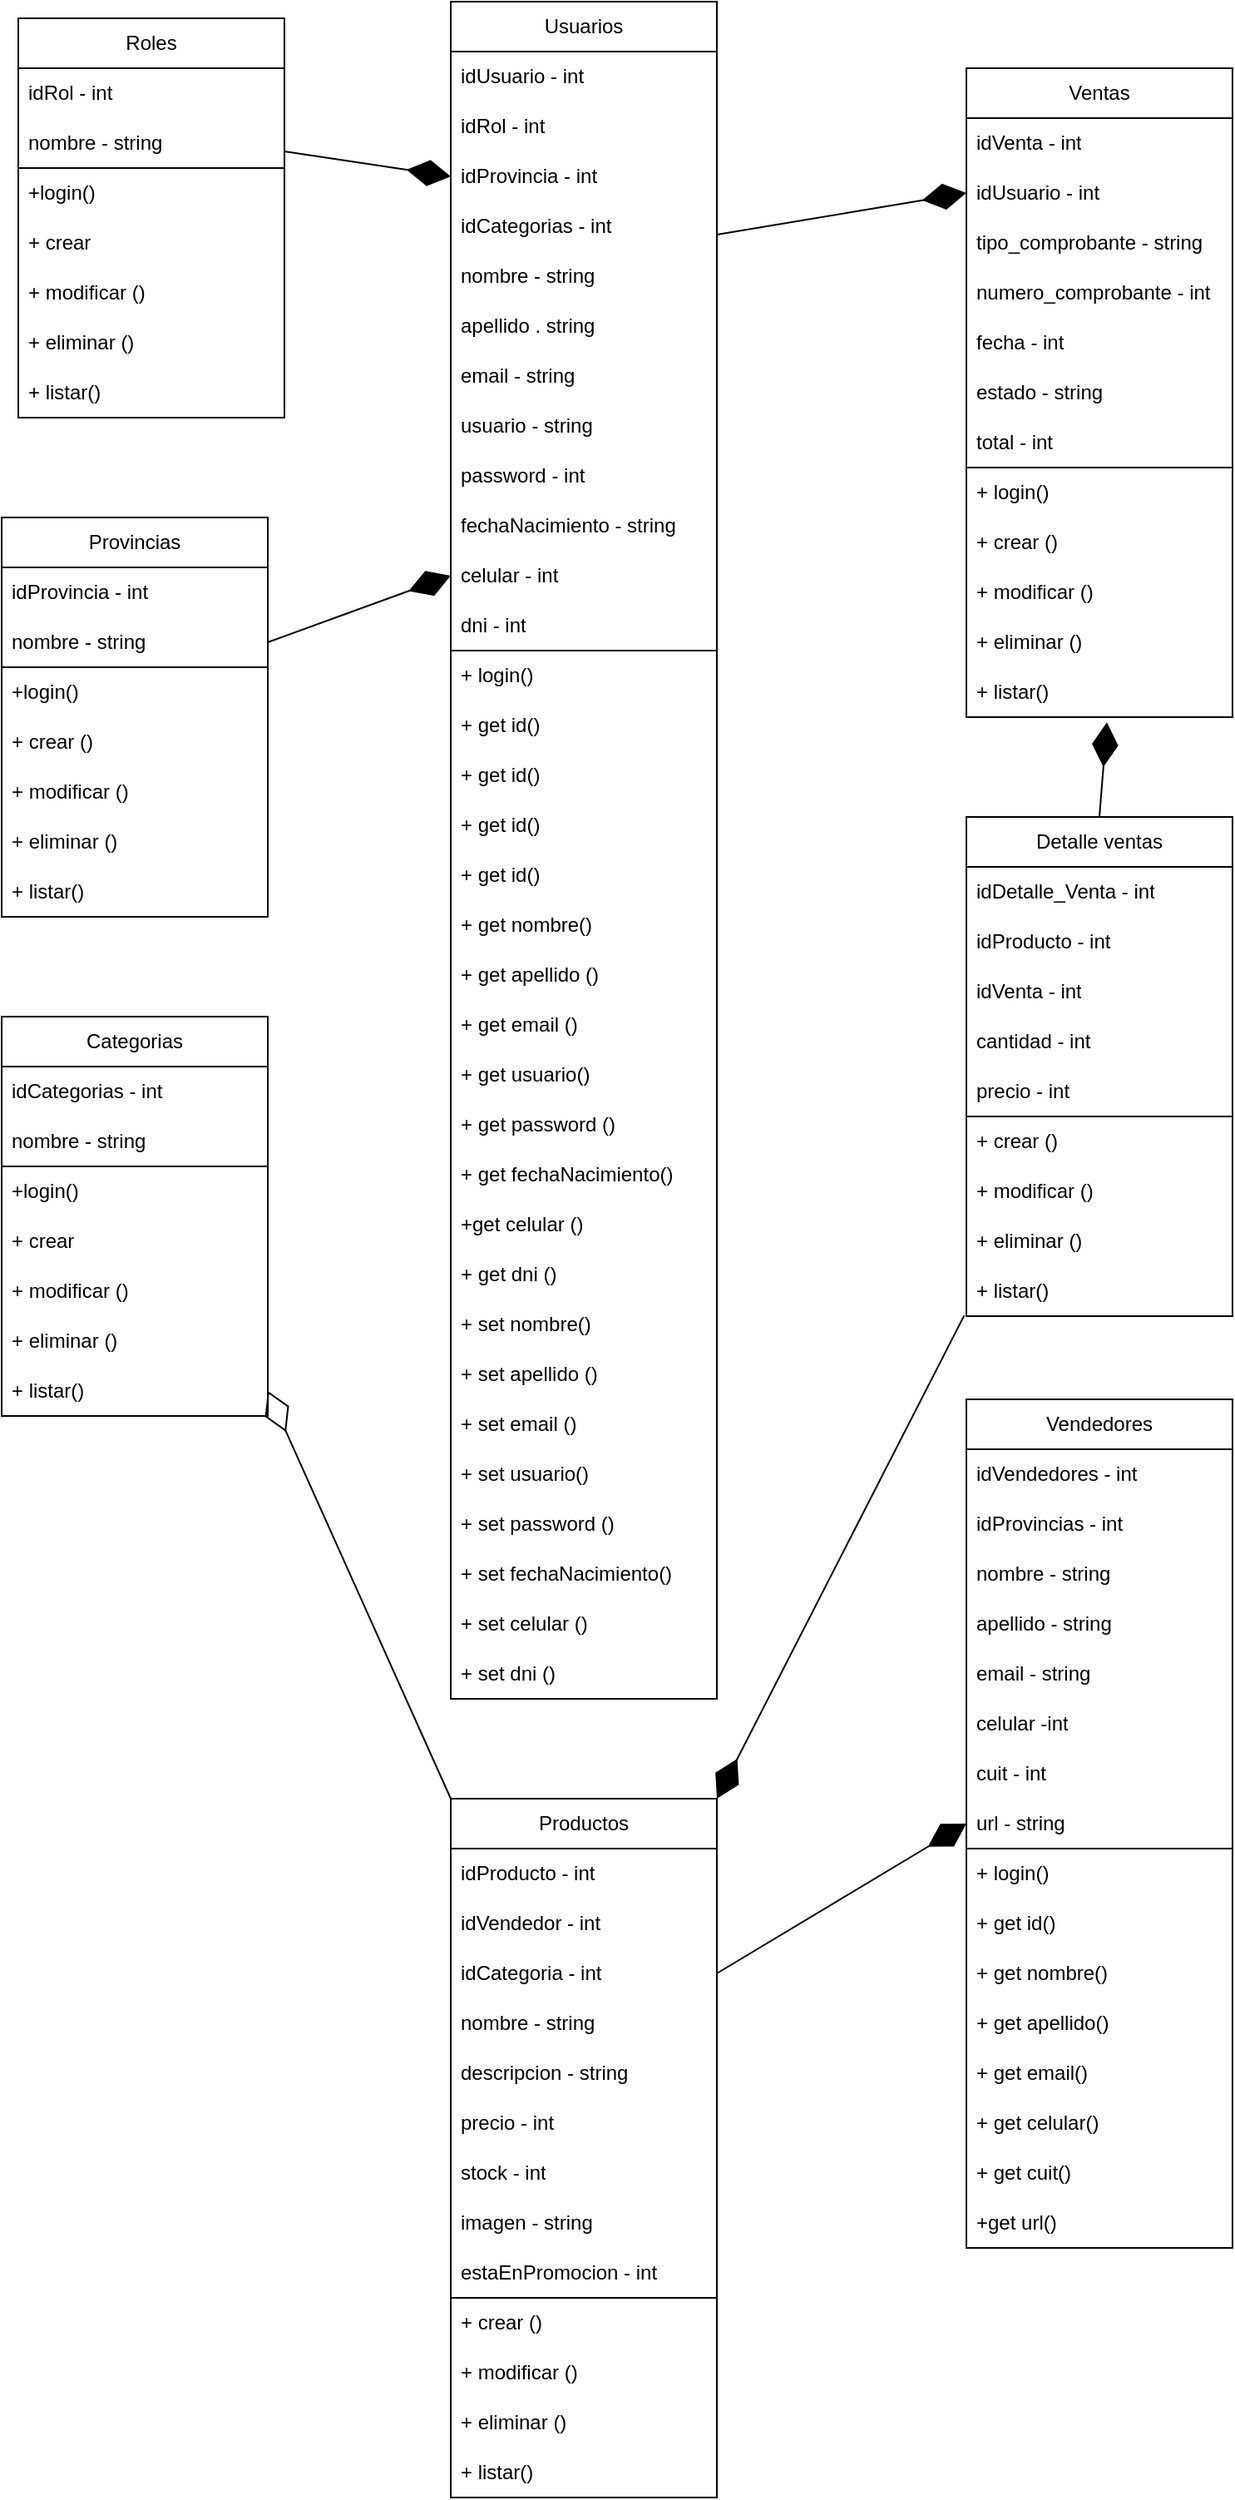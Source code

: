 <mxfile version="21.2.9" type="device">
  <diagram id="R2lEEEUBdFMjLlhIrx00" name="Page-1">
    <mxGraphModel dx="859" dy="601" grid="1" gridSize="10" guides="1" tooltips="1" connect="1" arrows="1" fold="1" page="1" pageScale="1" pageWidth="413" pageHeight="583" math="0" shadow="0" extFonts="Permanent Marker^https://fonts.googleapis.com/css?family=Permanent+Marker">
      <root>
        <mxCell id="0" />
        <mxCell id="1" parent="0" />
        <mxCell id="gEvbTqI156WB-qfYB5hG-42" value="Roles" style="swimlane;fontStyle=0;childLayout=stackLayout;horizontal=1;startSize=30;horizontalStack=0;resizeParent=1;resizeParentMax=0;resizeLast=0;collapsible=1;marginBottom=0;whiteSpace=wrap;html=1;" vertex="1" parent="1">
          <mxGeometry x="30" y="10" width="160" height="90" as="geometry" />
        </mxCell>
        <mxCell id="gEvbTqI156WB-qfYB5hG-43" value="idRol - int" style="text;strokeColor=none;fillColor=none;align=left;verticalAlign=middle;spacingLeft=4;spacingRight=4;overflow=hidden;points=[[0,0.5],[1,0.5]];portConstraint=eastwest;rotatable=0;whiteSpace=wrap;html=1;" vertex="1" parent="gEvbTqI156WB-qfYB5hG-42">
          <mxGeometry y="30" width="160" height="30" as="geometry" />
        </mxCell>
        <mxCell id="gEvbTqI156WB-qfYB5hG-144" value="nombre - string" style="text;strokeColor=none;fillColor=none;align=left;verticalAlign=middle;spacingLeft=4;spacingRight=4;overflow=hidden;points=[[0,0.5],[1,0.5]];portConstraint=eastwest;rotatable=0;whiteSpace=wrap;html=1;" vertex="1" parent="gEvbTqI156WB-qfYB5hG-42">
          <mxGeometry y="60" width="160" height="30" as="geometry" />
        </mxCell>
        <mxCell id="gEvbTqI156WB-qfYB5hG-61" value="" style="swimlane;fontStyle=0;childLayout=stackLayout;horizontal=1;startSize=0;horizontalStack=0;resizeParent=1;resizeParentMax=0;resizeLast=0;collapsible=1;marginBottom=0;whiteSpace=wrap;html=1;" vertex="1" parent="1">
          <mxGeometry x="30" y="100" width="160" height="150" as="geometry">
            <mxRectangle x="350" y="290" width="60" height="30" as="alternateBounds" />
          </mxGeometry>
        </mxCell>
        <mxCell id="gEvbTqI156WB-qfYB5hG-62" value="+login()" style="text;strokeColor=none;fillColor=none;align=left;verticalAlign=middle;spacingLeft=4;spacingRight=4;overflow=hidden;points=[[0,0.5],[1,0.5]];portConstraint=eastwest;rotatable=0;whiteSpace=wrap;html=1;" vertex="1" parent="gEvbTqI156WB-qfYB5hG-61">
          <mxGeometry width="160" height="30" as="geometry" />
        </mxCell>
        <mxCell id="gEvbTqI156WB-qfYB5hG-63" value="&lt;div&gt;+ crear&lt;br&gt;&lt;/div&gt;" style="text;strokeColor=none;fillColor=none;align=left;verticalAlign=middle;spacingLeft=4;spacingRight=4;overflow=hidden;points=[[0,0.5],[1,0.5]];portConstraint=eastwest;rotatable=0;whiteSpace=wrap;html=1;" vertex="1" parent="gEvbTqI156WB-qfYB5hG-61">
          <mxGeometry y="30" width="160" height="30" as="geometry" />
        </mxCell>
        <mxCell id="gEvbTqI156WB-qfYB5hG-145" value="+ modificar ()" style="text;strokeColor=none;fillColor=none;align=left;verticalAlign=middle;spacingLeft=4;spacingRight=4;overflow=hidden;points=[[0,0.5],[1,0.5]];portConstraint=eastwest;rotatable=0;whiteSpace=wrap;html=1;" vertex="1" parent="gEvbTqI156WB-qfYB5hG-61">
          <mxGeometry y="60" width="160" height="30" as="geometry" />
        </mxCell>
        <mxCell id="gEvbTqI156WB-qfYB5hG-146" value="&lt;div&gt;+ eliminar ()&lt;br&gt;&lt;/div&gt;" style="text;strokeColor=none;fillColor=none;align=left;verticalAlign=middle;spacingLeft=4;spacingRight=4;overflow=hidden;points=[[0,0.5],[1,0.5]];portConstraint=eastwest;rotatable=0;whiteSpace=wrap;html=1;" vertex="1" parent="gEvbTqI156WB-qfYB5hG-61">
          <mxGeometry y="90" width="160" height="30" as="geometry" />
        </mxCell>
        <mxCell id="gEvbTqI156WB-qfYB5hG-147" value="+ listar()" style="text;strokeColor=none;fillColor=none;align=left;verticalAlign=middle;spacingLeft=4;spacingRight=4;overflow=hidden;points=[[0,0.5],[1,0.5]];portConstraint=eastwest;rotatable=0;whiteSpace=wrap;html=1;" vertex="1" parent="gEvbTqI156WB-qfYB5hG-61">
          <mxGeometry y="120" width="160" height="30" as="geometry" />
        </mxCell>
        <mxCell id="gEvbTqI156WB-qfYB5hG-108" value="Usuarios" style="swimlane;fontStyle=0;childLayout=stackLayout;horizontal=1;startSize=30;horizontalStack=0;resizeParent=1;resizeParentMax=0;resizeLast=0;collapsible=1;marginBottom=0;whiteSpace=wrap;html=1;" vertex="1" parent="1">
          <mxGeometry x="290" width="160" height="390" as="geometry" />
        </mxCell>
        <mxCell id="gEvbTqI156WB-qfYB5hG-109" value="idUsuario - int" style="text;strokeColor=none;fillColor=none;align=left;verticalAlign=middle;spacingLeft=4;spacingRight=4;overflow=hidden;points=[[0,0.5],[1,0.5]];portConstraint=eastwest;rotatable=0;whiteSpace=wrap;html=1;" vertex="1" parent="gEvbTqI156WB-qfYB5hG-108">
          <mxGeometry y="30" width="160" height="30" as="geometry" />
        </mxCell>
        <mxCell id="gEvbTqI156WB-qfYB5hG-110" value="idRol - int" style="text;strokeColor=none;fillColor=none;align=left;verticalAlign=middle;spacingLeft=4;spacingRight=4;overflow=hidden;points=[[0,0.5],[1,0.5]];portConstraint=eastwest;rotatable=0;whiteSpace=wrap;html=1;" vertex="1" parent="gEvbTqI156WB-qfYB5hG-108">
          <mxGeometry y="60" width="160" height="30" as="geometry" />
        </mxCell>
        <mxCell id="gEvbTqI156WB-qfYB5hG-111" value="idProvincia - int&lt;span style=&quot;white-space: pre;&quot;&gt;	&lt;/span&gt;" style="text;strokeColor=none;fillColor=none;align=left;verticalAlign=middle;spacingLeft=4;spacingRight=4;overflow=hidden;points=[[0,0.5],[1,0.5]];portConstraint=eastwest;rotatable=0;whiteSpace=wrap;html=1;" vertex="1" parent="gEvbTqI156WB-qfYB5hG-108">
          <mxGeometry y="90" width="160" height="30" as="geometry" />
        </mxCell>
        <mxCell id="gEvbTqI156WB-qfYB5hG-112" value="idCategorias - int" style="text;strokeColor=none;fillColor=none;align=left;verticalAlign=middle;spacingLeft=4;spacingRight=4;overflow=hidden;points=[[0,0.5],[1,0.5]];portConstraint=eastwest;rotatable=0;whiteSpace=wrap;html=1;" vertex="1" parent="gEvbTqI156WB-qfYB5hG-108">
          <mxGeometry y="120" width="160" height="30" as="geometry" />
        </mxCell>
        <mxCell id="gEvbTqI156WB-qfYB5hG-113" value="nombre - string" style="text;strokeColor=none;fillColor=none;align=left;verticalAlign=middle;spacingLeft=4;spacingRight=4;overflow=hidden;points=[[0,0.5],[1,0.5]];portConstraint=eastwest;rotatable=0;whiteSpace=wrap;html=1;" vertex="1" parent="gEvbTqI156WB-qfYB5hG-108">
          <mxGeometry y="150" width="160" height="30" as="geometry" />
        </mxCell>
        <mxCell id="gEvbTqI156WB-qfYB5hG-114" value="apellido . string" style="text;strokeColor=none;fillColor=none;align=left;verticalAlign=middle;spacingLeft=4;spacingRight=4;overflow=hidden;points=[[0,0.5],[1,0.5]];portConstraint=eastwest;rotatable=0;whiteSpace=wrap;html=1;" vertex="1" parent="gEvbTqI156WB-qfYB5hG-108">
          <mxGeometry y="180" width="160" height="30" as="geometry" />
        </mxCell>
        <mxCell id="gEvbTqI156WB-qfYB5hG-115" value="email - string" style="text;strokeColor=none;fillColor=none;align=left;verticalAlign=middle;spacingLeft=4;spacingRight=4;overflow=hidden;points=[[0,0.5],[1,0.5]];portConstraint=eastwest;rotatable=0;whiteSpace=wrap;html=1;" vertex="1" parent="gEvbTqI156WB-qfYB5hG-108">
          <mxGeometry y="210" width="160" height="30" as="geometry" />
        </mxCell>
        <mxCell id="gEvbTqI156WB-qfYB5hG-116" value="usuario - string" style="text;strokeColor=none;fillColor=none;align=left;verticalAlign=middle;spacingLeft=4;spacingRight=4;overflow=hidden;points=[[0,0.5],[1,0.5]];portConstraint=eastwest;rotatable=0;whiteSpace=wrap;html=1;" vertex="1" parent="gEvbTqI156WB-qfYB5hG-108">
          <mxGeometry y="240" width="160" height="30" as="geometry" />
        </mxCell>
        <mxCell id="gEvbTqI156WB-qfYB5hG-117" value="password - int" style="text;strokeColor=none;fillColor=none;align=left;verticalAlign=middle;spacingLeft=4;spacingRight=4;overflow=hidden;points=[[0,0.5],[1,0.5]];portConstraint=eastwest;rotatable=0;whiteSpace=wrap;html=1;" vertex="1" parent="gEvbTqI156WB-qfYB5hG-108">
          <mxGeometry y="270" width="160" height="30" as="geometry" />
        </mxCell>
        <mxCell id="gEvbTqI156WB-qfYB5hG-118" value="fechaNacimiento - string" style="text;strokeColor=none;fillColor=none;align=left;verticalAlign=middle;spacingLeft=4;spacingRight=4;overflow=hidden;points=[[0,0.5],[1,0.5]];portConstraint=eastwest;rotatable=0;whiteSpace=wrap;html=1;" vertex="1" parent="gEvbTqI156WB-qfYB5hG-108">
          <mxGeometry y="300" width="160" height="30" as="geometry" />
        </mxCell>
        <mxCell id="gEvbTqI156WB-qfYB5hG-119" value="celular - int" style="text;strokeColor=none;fillColor=none;align=left;verticalAlign=middle;spacingLeft=4;spacingRight=4;overflow=hidden;points=[[0,0.5],[1,0.5]];portConstraint=eastwest;rotatable=0;whiteSpace=wrap;html=1;" vertex="1" parent="gEvbTqI156WB-qfYB5hG-108">
          <mxGeometry y="330" width="160" height="30" as="geometry" />
        </mxCell>
        <mxCell id="gEvbTqI156WB-qfYB5hG-120" value="dni - int" style="text;strokeColor=none;fillColor=none;align=left;verticalAlign=middle;spacingLeft=4;spacingRight=4;overflow=hidden;points=[[0,0.5],[1,0.5]];portConstraint=eastwest;rotatable=0;whiteSpace=wrap;html=1;" vertex="1" parent="gEvbTqI156WB-qfYB5hG-108">
          <mxGeometry y="360" width="160" height="30" as="geometry" />
        </mxCell>
        <mxCell id="gEvbTqI156WB-qfYB5hG-121" value="" style="swimlane;fontStyle=0;childLayout=stackLayout;horizontal=1;startSize=0;horizontalStack=0;resizeParent=1;resizeParentMax=0;resizeLast=0;collapsible=1;marginBottom=0;whiteSpace=wrap;html=1;" vertex="1" parent="1">
          <mxGeometry x="290" y="390" width="160" height="630" as="geometry">
            <mxRectangle x="350" y="290" width="60" height="30" as="alternateBounds" />
          </mxGeometry>
        </mxCell>
        <mxCell id="gEvbTqI156WB-qfYB5hG-122" value="+ login()" style="text;strokeColor=none;fillColor=none;align=left;verticalAlign=middle;spacingLeft=4;spacingRight=4;overflow=hidden;points=[[0,0.5],[1,0.5]];portConstraint=eastwest;rotatable=0;whiteSpace=wrap;html=1;" vertex="1" parent="gEvbTqI156WB-qfYB5hG-121">
          <mxGeometry width="160" height="30" as="geometry" />
        </mxCell>
        <mxCell id="gEvbTqI156WB-qfYB5hG-123" value="+ get id()" style="text;strokeColor=none;fillColor=none;align=left;verticalAlign=middle;spacingLeft=4;spacingRight=4;overflow=hidden;points=[[0,0.5],[1,0.5]];portConstraint=eastwest;rotatable=0;whiteSpace=wrap;html=1;" vertex="1" parent="gEvbTqI156WB-qfYB5hG-121">
          <mxGeometry y="30" width="160" height="30" as="geometry" />
        </mxCell>
        <mxCell id="gEvbTqI156WB-qfYB5hG-124" value="+ get id()" style="text;strokeColor=none;fillColor=none;align=left;verticalAlign=middle;spacingLeft=4;spacingRight=4;overflow=hidden;points=[[0,0.5],[1,0.5]];portConstraint=eastwest;rotatable=0;whiteSpace=wrap;html=1;" vertex="1" parent="gEvbTqI156WB-qfYB5hG-121">
          <mxGeometry y="60" width="160" height="30" as="geometry" />
        </mxCell>
        <mxCell id="gEvbTqI156WB-qfYB5hG-125" value="+ get id()" style="text;strokeColor=none;fillColor=none;align=left;verticalAlign=middle;spacingLeft=4;spacingRight=4;overflow=hidden;points=[[0,0.5],[1,0.5]];portConstraint=eastwest;rotatable=0;whiteSpace=wrap;html=1;" vertex="1" parent="gEvbTqI156WB-qfYB5hG-121">
          <mxGeometry y="90" width="160" height="30" as="geometry" />
        </mxCell>
        <mxCell id="gEvbTqI156WB-qfYB5hG-126" value="+ get id()" style="text;strokeColor=none;fillColor=none;align=left;verticalAlign=middle;spacingLeft=4;spacingRight=4;overflow=hidden;points=[[0,0.5],[1,0.5]];portConstraint=eastwest;rotatable=0;whiteSpace=wrap;html=1;" vertex="1" parent="gEvbTqI156WB-qfYB5hG-121">
          <mxGeometry y="120" width="160" height="30" as="geometry" />
        </mxCell>
        <mxCell id="gEvbTqI156WB-qfYB5hG-127" value="+ get nombre()" style="text;strokeColor=none;fillColor=none;align=left;verticalAlign=middle;spacingLeft=4;spacingRight=4;overflow=hidden;points=[[0,0.5],[1,0.5]];portConstraint=eastwest;rotatable=0;whiteSpace=wrap;html=1;" vertex="1" parent="gEvbTqI156WB-qfYB5hG-121">
          <mxGeometry y="150" width="160" height="30" as="geometry" />
        </mxCell>
        <mxCell id="gEvbTqI156WB-qfYB5hG-128" value="+ get apellido ()" style="text;strokeColor=none;fillColor=none;align=left;verticalAlign=middle;spacingLeft=4;spacingRight=4;overflow=hidden;points=[[0,0.5],[1,0.5]];portConstraint=eastwest;rotatable=0;whiteSpace=wrap;html=1;" vertex="1" parent="gEvbTqI156WB-qfYB5hG-121">
          <mxGeometry y="180" width="160" height="30" as="geometry" />
        </mxCell>
        <mxCell id="gEvbTqI156WB-qfYB5hG-129" value="+ get email ()" style="text;strokeColor=none;fillColor=none;align=left;verticalAlign=middle;spacingLeft=4;spacingRight=4;overflow=hidden;points=[[0,0.5],[1,0.5]];portConstraint=eastwest;rotatable=0;whiteSpace=wrap;html=1;" vertex="1" parent="gEvbTqI156WB-qfYB5hG-121">
          <mxGeometry y="210" width="160" height="30" as="geometry" />
        </mxCell>
        <mxCell id="gEvbTqI156WB-qfYB5hG-130" value="+ get usuario()" style="text;strokeColor=none;fillColor=none;align=left;verticalAlign=middle;spacingLeft=4;spacingRight=4;overflow=hidden;points=[[0,0.5],[1,0.5]];portConstraint=eastwest;rotatable=0;whiteSpace=wrap;html=1;" vertex="1" parent="gEvbTqI156WB-qfYB5hG-121">
          <mxGeometry y="240" width="160" height="30" as="geometry" />
        </mxCell>
        <mxCell id="gEvbTqI156WB-qfYB5hG-131" value="+ get password ()" style="text;strokeColor=none;fillColor=none;align=left;verticalAlign=middle;spacingLeft=4;spacingRight=4;overflow=hidden;points=[[0,0.5],[1,0.5]];portConstraint=eastwest;rotatable=0;whiteSpace=wrap;html=1;" vertex="1" parent="gEvbTqI156WB-qfYB5hG-121">
          <mxGeometry y="270" width="160" height="30" as="geometry" />
        </mxCell>
        <mxCell id="gEvbTqI156WB-qfYB5hG-132" value="+ get fechaNacimiento()" style="text;strokeColor=none;fillColor=none;align=left;verticalAlign=middle;spacingLeft=4;spacingRight=4;overflow=hidden;points=[[0,0.5],[1,0.5]];portConstraint=eastwest;rotatable=0;whiteSpace=wrap;html=1;" vertex="1" parent="gEvbTqI156WB-qfYB5hG-121">
          <mxGeometry y="300" width="160" height="30" as="geometry" />
        </mxCell>
        <mxCell id="gEvbTqI156WB-qfYB5hG-133" value="+get celular ()" style="text;strokeColor=none;fillColor=none;align=left;verticalAlign=middle;spacingLeft=4;spacingRight=4;overflow=hidden;points=[[0,0.5],[1,0.5]];portConstraint=eastwest;rotatable=0;whiteSpace=wrap;html=1;" vertex="1" parent="gEvbTqI156WB-qfYB5hG-121">
          <mxGeometry y="330" width="160" height="30" as="geometry" />
        </mxCell>
        <mxCell id="gEvbTqI156WB-qfYB5hG-134" value="+ get dni ()" style="text;strokeColor=none;fillColor=none;align=left;verticalAlign=middle;spacingLeft=4;spacingRight=4;overflow=hidden;points=[[0,0.5],[1,0.5]];portConstraint=eastwest;rotatable=0;whiteSpace=wrap;html=1;" vertex="1" parent="gEvbTqI156WB-qfYB5hG-121">
          <mxGeometry y="360" width="160" height="30" as="geometry" />
        </mxCell>
        <mxCell id="gEvbTqI156WB-qfYB5hG-135" value="+ set nombre()" style="text;strokeColor=none;fillColor=none;align=left;verticalAlign=middle;spacingLeft=4;spacingRight=4;overflow=hidden;points=[[0,0.5],[1,0.5]];portConstraint=eastwest;rotatable=0;whiteSpace=wrap;html=1;" vertex="1" parent="gEvbTqI156WB-qfYB5hG-121">
          <mxGeometry y="390" width="160" height="30" as="geometry" />
        </mxCell>
        <mxCell id="gEvbTqI156WB-qfYB5hG-136" value="+ set apellido ()" style="text;strokeColor=none;fillColor=none;align=left;verticalAlign=middle;spacingLeft=4;spacingRight=4;overflow=hidden;points=[[0,0.5],[1,0.5]];portConstraint=eastwest;rotatable=0;whiteSpace=wrap;html=1;" vertex="1" parent="gEvbTqI156WB-qfYB5hG-121">
          <mxGeometry y="420" width="160" height="30" as="geometry" />
        </mxCell>
        <mxCell id="gEvbTqI156WB-qfYB5hG-137" value="+ set email ()" style="text;strokeColor=none;fillColor=none;align=left;verticalAlign=middle;spacingLeft=4;spacingRight=4;overflow=hidden;points=[[0,0.5],[1,0.5]];portConstraint=eastwest;rotatable=0;whiteSpace=wrap;html=1;" vertex="1" parent="gEvbTqI156WB-qfYB5hG-121">
          <mxGeometry y="450" width="160" height="30" as="geometry" />
        </mxCell>
        <mxCell id="gEvbTqI156WB-qfYB5hG-138" value="+ set usuario()" style="text;strokeColor=none;fillColor=none;align=left;verticalAlign=middle;spacingLeft=4;spacingRight=4;overflow=hidden;points=[[0,0.5],[1,0.5]];portConstraint=eastwest;rotatable=0;whiteSpace=wrap;html=1;" vertex="1" parent="gEvbTqI156WB-qfYB5hG-121">
          <mxGeometry y="480" width="160" height="30" as="geometry" />
        </mxCell>
        <mxCell id="gEvbTqI156WB-qfYB5hG-139" value="+ set password ()" style="text;strokeColor=none;fillColor=none;align=left;verticalAlign=middle;spacingLeft=4;spacingRight=4;overflow=hidden;points=[[0,0.5],[1,0.5]];portConstraint=eastwest;rotatable=0;whiteSpace=wrap;html=1;" vertex="1" parent="gEvbTqI156WB-qfYB5hG-121">
          <mxGeometry y="510" width="160" height="30" as="geometry" />
        </mxCell>
        <mxCell id="gEvbTqI156WB-qfYB5hG-140" value="+ set fechaNacimiento()" style="text;strokeColor=none;fillColor=none;align=left;verticalAlign=middle;spacingLeft=4;spacingRight=4;overflow=hidden;points=[[0,0.5],[1,0.5]];portConstraint=eastwest;rotatable=0;whiteSpace=wrap;html=1;" vertex="1" parent="gEvbTqI156WB-qfYB5hG-121">
          <mxGeometry y="540" width="160" height="30" as="geometry" />
        </mxCell>
        <mxCell id="gEvbTqI156WB-qfYB5hG-141" value="+ set celular ()" style="text;strokeColor=none;fillColor=none;align=left;verticalAlign=middle;spacingLeft=4;spacingRight=4;overflow=hidden;points=[[0,0.5],[1,0.5]];portConstraint=eastwest;rotatable=0;whiteSpace=wrap;html=1;" vertex="1" parent="gEvbTqI156WB-qfYB5hG-121">
          <mxGeometry y="570" width="160" height="30" as="geometry" />
        </mxCell>
        <mxCell id="gEvbTqI156WB-qfYB5hG-142" value="+ set dni ()" style="text;strokeColor=none;fillColor=none;align=left;verticalAlign=middle;spacingLeft=4;spacingRight=4;overflow=hidden;points=[[0,0.5],[1,0.5]];portConstraint=eastwest;rotatable=0;whiteSpace=wrap;html=1;" vertex="1" parent="gEvbTqI156WB-qfYB5hG-121">
          <mxGeometry y="600" width="160" height="30" as="geometry" />
        </mxCell>
        <mxCell id="gEvbTqI156WB-qfYB5hG-148" value="Provincias" style="swimlane;fontStyle=0;childLayout=stackLayout;horizontal=1;startSize=30;horizontalStack=0;resizeParent=1;resizeParentMax=0;resizeLast=0;collapsible=1;marginBottom=0;whiteSpace=wrap;html=1;" vertex="1" parent="1">
          <mxGeometry x="20" y="310" width="160" height="90" as="geometry" />
        </mxCell>
        <mxCell id="gEvbTqI156WB-qfYB5hG-149" value="idProvincia - int" style="text;strokeColor=none;fillColor=none;align=left;verticalAlign=middle;spacingLeft=4;spacingRight=4;overflow=hidden;points=[[0,0.5],[1,0.5]];portConstraint=eastwest;rotatable=0;whiteSpace=wrap;html=1;" vertex="1" parent="gEvbTqI156WB-qfYB5hG-148">
          <mxGeometry y="30" width="160" height="30" as="geometry" />
        </mxCell>
        <mxCell id="gEvbTqI156WB-qfYB5hG-150" value="nombre - string" style="text;strokeColor=none;fillColor=none;align=left;verticalAlign=middle;spacingLeft=4;spacingRight=4;overflow=hidden;points=[[0,0.5],[1,0.5]];portConstraint=eastwest;rotatable=0;whiteSpace=wrap;html=1;" vertex="1" parent="gEvbTqI156WB-qfYB5hG-148">
          <mxGeometry y="60" width="160" height="30" as="geometry" />
        </mxCell>
        <mxCell id="gEvbTqI156WB-qfYB5hG-151" value="" style="swimlane;fontStyle=0;childLayout=stackLayout;horizontal=1;startSize=0;horizontalStack=0;resizeParent=1;resizeParentMax=0;resizeLast=0;collapsible=1;marginBottom=0;whiteSpace=wrap;html=1;" vertex="1" parent="1">
          <mxGeometry x="20" y="400" width="160" height="150" as="geometry">
            <mxRectangle x="350" y="290" width="60" height="30" as="alternateBounds" />
          </mxGeometry>
        </mxCell>
        <mxCell id="gEvbTqI156WB-qfYB5hG-152" value="+login()" style="text;strokeColor=none;fillColor=none;align=left;verticalAlign=middle;spacingLeft=4;spacingRight=4;overflow=hidden;points=[[0,0.5],[1,0.5]];portConstraint=eastwest;rotatable=0;whiteSpace=wrap;html=1;" vertex="1" parent="gEvbTqI156WB-qfYB5hG-151">
          <mxGeometry width="160" height="30" as="geometry" />
        </mxCell>
        <mxCell id="gEvbTqI156WB-qfYB5hG-153" value="&lt;div&gt;+ crear ()&lt;br&gt;&lt;/div&gt;" style="text;strokeColor=none;fillColor=none;align=left;verticalAlign=middle;spacingLeft=4;spacingRight=4;overflow=hidden;points=[[0,0.5],[1,0.5]];portConstraint=eastwest;rotatable=0;whiteSpace=wrap;html=1;" vertex="1" parent="gEvbTqI156WB-qfYB5hG-151">
          <mxGeometry y="30" width="160" height="30" as="geometry" />
        </mxCell>
        <mxCell id="gEvbTqI156WB-qfYB5hG-154" value="+ modificar ()" style="text;strokeColor=none;fillColor=none;align=left;verticalAlign=middle;spacingLeft=4;spacingRight=4;overflow=hidden;points=[[0,0.5],[1,0.5]];portConstraint=eastwest;rotatable=0;whiteSpace=wrap;html=1;" vertex="1" parent="gEvbTqI156WB-qfYB5hG-151">
          <mxGeometry y="60" width="160" height="30" as="geometry" />
        </mxCell>
        <mxCell id="gEvbTqI156WB-qfYB5hG-155" value="&lt;div&gt;+ eliminar ()&lt;br&gt;&lt;/div&gt;" style="text;strokeColor=none;fillColor=none;align=left;verticalAlign=middle;spacingLeft=4;spacingRight=4;overflow=hidden;points=[[0,0.5],[1,0.5]];portConstraint=eastwest;rotatable=0;whiteSpace=wrap;html=1;" vertex="1" parent="gEvbTqI156WB-qfYB5hG-151">
          <mxGeometry y="90" width="160" height="30" as="geometry" />
        </mxCell>
        <mxCell id="gEvbTqI156WB-qfYB5hG-156" value="+ listar()" style="text;strokeColor=none;fillColor=none;align=left;verticalAlign=middle;spacingLeft=4;spacingRight=4;overflow=hidden;points=[[0,0.5],[1,0.5]];portConstraint=eastwest;rotatable=0;whiteSpace=wrap;html=1;" vertex="1" parent="gEvbTqI156WB-qfYB5hG-151">
          <mxGeometry y="120" width="160" height="30" as="geometry" />
        </mxCell>
        <mxCell id="gEvbTqI156WB-qfYB5hG-157" value="Categorias" style="swimlane;fontStyle=0;childLayout=stackLayout;horizontal=1;startSize=30;horizontalStack=0;resizeParent=1;resizeParentMax=0;resizeLast=0;collapsible=1;marginBottom=0;whiteSpace=wrap;html=1;" vertex="1" parent="1">
          <mxGeometry x="20" y="610" width="160" height="90" as="geometry" />
        </mxCell>
        <mxCell id="gEvbTqI156WB-qfYB5hG-158" value="idCategorias - int" style="text;strokeColor=none;fillColor=none;align=left;verticalAlign=middle;spacingLeft=4;spacingRight=4;overflow=hidden;points=[[0,0.5],[1,0.5]];portConstraint=eastwest;rotatable=0;whiteSpace=wrap;html=1;" vertex="1" parent="gEvbTqI156WB-qfYB5hG-157">
          <mxGeometry y="30" width="160" height="30" as="geometry" />
        </mxCell>
        <mxCell id="gEvbTqI156WB-qfYB5hG-159" value="nombre - string" style="text;strokeColor=none;fillColor=none;align=left;verticalAlign=middle;spacingLeft=4;spacingRight=4;overflow=hidden;points=[[0,0.5],[1,0.5]];portConstraint=eastwest;rotatable=0;whiteSpace=wrap;html=1;" vertex="1" parent="gEvbTqI156WB-qfYB5hG-157">
          <mxGeometry y="60" width="160" height="30" as="geometry" />
        </mxCell>
        <mxCell id="gEvbTqI156WB-qfYB5hG-160" value="" style="swimlane;fontStyle=0;childLayout=stackLayout;horizontal=1;startSize=0;horizontalStack=0;resizeParent=1;resizeParentMax=0;resizeLast=0;collapsible=1;marginBottom=0;whiteSpace=wrap;html=1;" vertex="1" parent="1">
          <mxGeometry x="20" y="700" width="160" height="150" as="geometry">
            <mxRectangle x="350" y="290" width="60" height="30" as="alternateBounds" />
          </mxGeometry>
        </mxCell>
        <mxCell id="gEvbTqI156WB-qfYB5hG-161" value="+login()" style="text;strokeColor=none;fillColor=none;align=left;verticalAlign=middle;spacingLeft=4;spacingRight=4;overflow=hidden;points=[[0,0.5],[1,0.5]];portConstraint=eastwest;rotatable=0;whiteSpace=wrap;html=1;" vertex="1" parent="gEvbTqI156WB-qfYB5hG-160">
          <mxGeometry width="160" height="30" as="geometry" />
        </mxCell>
        <mxCell id="gEvbTqI156WB-qfYB5hG-162" value="&lt;div&gt;+ crear&lt;br&gt;&lt;/div&gt;" style="text;strokeColor=none;fillColor=none;align=left;verticalAlign=middle;spacingLeft=4;spacingRight=4;overflow=hidden;points=[[0,0.5],[1,0.5]];portConstraint=eastwest;rotatable=0;whiteSpace=wrap;html=1;" vertex="1" parent="gEvbTqI156WB-qfYB5hG-160">
          <mxGeometry y="30" width="160" height="30" as="geometry" />
        </mxCell>
        <mxCell id="gEvbTqI156WB-qfYB5hG-163" value="+ modificar ()" style="text;strokeColor=none;fillColor=none;align=left;verticalAlign=middle;spacingLeft=4;spacingRight=4;overflow=hidden;points=[[0,0.5],[1,0.5]];portConstraint=eastwest;rotatable=0;whiteSpace=wrap;html=1;" vertex="1" parent="gEvbTqI156WB-qfYB5hG-160">
          <mxGeometry y="60" width="160" height="30" as="geometry" />
        </mxCell>
        <mxCell id="gEvbTqI156WB-qfYB5hG-164" value="&lt;div&gt;+ eliminar ()&lt;br&gt;&lt;/div&gt;" style="text;strokeColor=none;fillColor=none;align=left;verticalAlign=middle;spacingLeft=4;spacingRight=4;overflow=hidden;points=[[0,0.5],[1,0.5]];portConstraint=eastwest;rotatable=0;whiteSpace=wrap;html=1;" vertex="1" parent="gEvbTqI156WB-qfYB5hG-160">
          <mxGeometry y="90" width="160" height="30" as="geometry" />
        </mxCell>
        <mxCell id="gEvbTqI156WB-qfYB5hG-165" value="+ listar()" style="text;strokeColor=none;fillColor=none;align=left;verticalAlign=middle;spacingLeft=4;spacingRight=4;overflow=hidden;points=[[0,0.5],[1,0.5]];portConstraint=eastwest;rotatable=0;whiteSpace=wrap;html=1;" vertex="1" parent="gEvbTqI156WB-qfYB5hG-160">
          <mxGeometry y="120" width="160" height="30" as="geometry" />
        </mxCell>
        <mxCell id="gEvbTqI156WB-qfYB5hG-188" value="Productos" style="swimlane;fontStyle=0;childLayout=stackLayout;horizontal=1;startSize=30;horizontalStack=0;resizeParent=1;resizeParentMax=0;resizeLast=0;collapsible=1;marginBottom=0;whiteSpace=wrap;html=1;" vertex="1" parent="1">
          <mxGeometry x="290" y="1080" width="160" height="300" as="geometry" />
        </mxCell>
        <mxCell id="gEvbTqI156WB-qfYB5hG-189" value="idProducto - int" style="text;strokeColor=none;fillColor=none;align=left;verticalAlign=middle;spacingLeft=4;spacingRight=4;overflow=hidden;points=[[0,0.5],[1,0.5]];portConstraint=eastwest;rotatable=0;whiteSpace=wrap;html=1;" vertex="1" parent="gEvbTqI156WB-qfYB5hG-188">
          <mxGeometry y="30" width="160" height="30" as="geometry" />
        </mxCell>
        <mxCell id="gEvbTqI156WB-qfYB5hG-199" value="idVendedor - int" style="text;strokeColor=none;fillColor=none;align=left;verticalAlign=middle;spacingLeft=4;spacingRight=4;overflow=hidden;points=[[0,0.5],[1,0.5]];portConstraint=eastwest;rotatable=0;whiteSpace=wrap;html=1;" vertex="1" parent="gEvbTqI156WB-qfYB5hG-188">
          <mxGeometry y="60" width="160" height="30" as="geometry" />
        </mxCell>
        <mxCell id="gEvbTqI156WB-qfYB5hG-200" value="idCategoria - int" style="text;strokeColor=none;fillColor=none;align=left;verticalAlign=middle;spacingLeft=4;spacingRight=4;overflow=hidden;points=[[0,0.5],[1,0.5]];portConstraint=eastwest;rotatable=0;whiteSpace=wrap;html=1;" vertex="1" parent="gEvbTqI156WB-qfYB5hG-188">
          <mxGeometry y="90" width="160" height="30" as="geometry" />
        </mxCell>
        <mxCell id="gEvbTqI156WB-qfYB5hG-193" value="nombre - string" style="text;strokeColor=none;fillColor=none;align=left;verticalAlign=middle;spacingLeft=4;spacingRight=4;overflow=hidden;points=[[0,0.5],[1,0.5]];portConstraint=eastwest;rotatable=0;whiteSpace=wrap;html=1;" vertex="1" parent="gEvbTqI156WB-qfYB5hG-188">
          <mxGeometry y="120" width="160" height="30" as="geometry" />
        </mxCell>
        <mxCell id="gEvbTqI156WB-qfYB5hG-194" value="descripcion - string" style="text;strokeColor=none;fillColor=none;align=left;verticalAlign=middle;spacingLeft=4;spacingRight=4;overflow=hidden;points=[[0,0.5],[1,0.5]];portConstraint=eastwest;rotatable=0;whiteSpace=wrap;html=1;" vertex="1" parent="gEvbTqI156WB-qfYB5hG-188">
          <mxGeometry y="150" width="160" height="30" as="geometry" />
        </mxCell>
        <mxCell id="gEvbTqI156WB-qfYB5hG-195" value="precio - int" style="text;strokeColor=none;fillColor=none;align=left;verticalAlign=middle;spacingLeft=4;spacingRight=4;overflow=hidden;points=[[0,0.5],[1,0.5]];portConstraint=eastwest;rotatable=0;whiteSpace=wrap;html=1;" vertex="1" parent="gEvbTqI156WB-qfYB5hG-188">
          <mxGeometry y="180" width="160" height="30" as="geometry" />
        </mxCell>
        <mxCell id="gEvbTqI156WB-qfYB5hG-196" value="stock - int" style="text;strokeColor=none;fillColor=none;align=left;verticalAlign=middle;spacingLeft=4;spacingRight=4;overflow=hidden;points=[[0,0.5],[1,0.5]];portConstraint=eastwest;rotatable=0;whiteSpace=wrap;html=1;" vertex="1" parent="gEvbTqI156WB-qfYB5hG-188">
          <mxGeometry y="210" width="160" height="30" as="geometry" />
        </mxCell>
        <mxCell id="gEvbTqI156WB-qfYB5hG-197" value="imagen - string" style="text;strokeColor=none;fillColor=none;align=left;verticalAlign=middle;spacingLeft=4;spacingRight=4;overflow=hidden;points=[[0,0.5],[1,0.5]];portConstraint=eastwest;rotatable=0;whiteSpace=wrap;html=1;" vertex="1" parent="gEvbTqI156WB-qfYB5hG-188">
          <mxGeometry y="240" width="160" height="30" as="geometry" />
        </mxCell>
        <mxCell id="gEvbTqI156WB-qfYB5hG-198" value="estaEnPromocion - int" style="text;strokeColor=none;fillColor=none;align=left;verticalAlign=middle;spacingLeft=4;spacingRight=4;overflow=hidden;points=[[0,0.5],[1,0.5]];portConstraint=eastwest;rotatable=0;whiteSpace=wrap;html=1;" vertex="1" parent="gEvbTqI156WB-qfYB5hG-188">
          <mxGeometry y="270" width="160" height="30" as="geometry" />
        </mxCell>
        <mxCell id="gEvbTqI156WB-qfYB5hG-224" value="" style="swimlane;fontStyle=0;childLayout=stackLayout;horizontal=1;startSize=0;horizontalStack=0;resizeParent=1;resizeParentMax=0;resizeLast=0;collapsible=1;marginBottom=0;whiteSpace=wrap;html=1;" vertex="1" parent="1">
          <mxGeometry x="290" y="1380" width="160" height="120" as="geometry">
            <mxRectangle x="350" y="290" width="60" height="30" as="alternateBounds" />
          </mxGeometry>
        </mxCell>
        <mxCell id="gEvbTqI156WB-qfYB5hG-226" value="&lt;div&gt;+ crear ()&lt;br&gt;&lt;/div&gt;" style="text;strokeColor=none;fillColor=none;align=left;verticalAlign=middle;spacingLeft=4;spacingRight=4;overflow=hidden;points=[[0,0.5],[1,0.5]];portConstraint=eastwest;rotatable=0;whiteSpace=wrap;html=1;" vertex="1" parent="gEvbTqI156WB-qfYB5hG-224">
          <mxGeometry width="160" height="30" as="geometry" />
        </mxCell>
        <mxCell id="gEvbTqI156WB-qfYB5hG-227" value="+ modificar ()" style="text;strokeColor=none;fillColor=none;align=left;verticalAlign=middle;spacingLeft=4;spacingRight=4;overflow=hidden;points=[[0,0.5],[1,0.5]];portConstraint=eastwest;rotatable=0;whiteSpace=wrap;html=1;" vertex="1" parent="gEvbTqI156WB-qfYB5hG-224">
          <mxGeometry y="30" width="160" height="30" as="geometry" />
        </mxCell>
        <mxCell id="gEvbTqI156WB-qfYB5hG-228" value="&lt;div&gt;+ eliminar ()&lt;br&gt;&lt;/div&gt;" style="text;strokeColor=none;fillColor=none;align=left;verticalAlign=middle;spacingLeft=4;spacingRight=4;overflow=hidden;points=[[0,0.5],[1,0.5]];portConstraint=eastwest;rotatable=0;whiteSpace=wrap;html=1;" vertex="1" parent="gEvbTqI156WB-qfYB5hG-224">
          <mxGeometry y="60" width="160" height="30" as="geometry" />
        </mxCell>
        <mxCell id="gEvbTqI156WB-qfYB5hG-229" value="+ listar()" style="text;strokeColor=none;fillColor=none;align=left;verticalAlign=middle;spacingLeft=4;spacingRight=4;overflow=hidden;points=[[0,0.5],[1,0.5]];portConstraint=eastwest;rotatable=0;whiteSpace=wrap;html=1;" vertex="1" parent="gEvbTqI156WB-qfYB5hG-224">
          <mxGeometry y="90" width="160" height="30" as="geometry" />
        </mxCell>
        <mxCell id="gEvbTqI156WB-qfYB5hG-230" value="Vendedores" style="swimlane;fontStyle=0;childLayout=stackLayout;horizontal=1;startSize=30;horizontalStack=0;resizeParent=1;resizeParentMax=0;resizeLast=0;collapsible=1;marginBottom=0;whiteSpace=wrap;html=1;" vertex="1" parent="1">
          <mxGeometry x="600" y="840" width="160" height="270" as="geometry" />
        </mxCell>
        <mxCell id="gEvbTqI156WB-qfYB5hG-231" value="idVendedores - int" style="text;strokeColor=none;fillColor=none;align=left;verticalAlign=middle;spacingLeft=4;spacingRight=4;overflow=hidden;points=[[0,0.5],[1,0.5]];portConstraint=eastwest;rotatable=0;whiteSpace=wrap;html=1;" vertex="1" parent="gEvbTqI156WB-qfYB5hG-230">
          <mxGeometry y="30" width="160" height="30" as="geometry" />
        </mxCell>
        <mxCell id="gEvbTqI156WB-qfYB5hG-232" value="idProvincias - int" style="text;strokeColor=none;fillColor=none;align=left;verticalAlign=middle;spacingLeft=4;spacingRight=4;overflow=hidden;points=[[0,0.5],[1,0.5]];portConstraint=eastwest;rotatable=0;whiteSpace=wrap;html=1;" vertex="1" parent="gEvbTqI156WB-qfYB5hG-230">
          <mxGeometry y="60" width="160" height="30" as="geometry" />
        </mxCell>
        <mxCell id="gEvbTqI156WB-qfYB5hG-233" value="nombre - string" style="text;strokeColor=none;fillColor=none;align=left;verticalAlign=middle;spacingLeft=4;spacingRight=4;overflow=hidden;points=[[0,0.5],[1,0.5]];portConstraint=eastwest;rotatable=0;whiteSpace=wrap;html=1;" vertex="1" parent="gEvbTqI156WB-qfYB5hG-230">
          <mxGeometry y="90" width="160" height="30" as="geometry" />
        </mxCell>
        <mxCell id="gEvbTqI156WB-qfYB5hG-234" value="apellido - string" style="text;strokeColor=none;fillColor=none;align=left;verticalAlign=middle;spacingLeft=4;spacingRight=4;overflow=hidden;points=[[0,0.5],[1,0.5]];portConstraint=eastwest;rotatable=0;whiteSpace=wrap;html=1;" vertex="1" parent="gEvbTqI156WB-qfYB5hG-230">
          <mxGeometry y="120" width="160" height="30" as="geometry" />
        </mxCell>
        <mxCell id="gEvbTqI156WB-qfYB5hG-236" value="email - string" style="text;strokeColor=none;fillColor=none;align=left;verticalAlign=middle;spacingLeft=4;spacingRight=4;overflow=hidden;points=[[0,0.5],[1,0.5]];portConstraint=eastwest;rotatable=0;whiteSpace=wrap;html=1;" vertex="1" parent="gEvbTqI156WB-qfYB5hG-230">
          <mxGeometry y="150" width="160" height="30" as="geometry" />
        </mxCell>
        <mxCell id="gEvbTqI156WB-qfYB5hG-237" value="celular -int" style="text;strokeColor=none;fillColor=none;align=left;verticalAlign=middle;spacingLeft=4;spacingRight=4;overflow=hidden;points=[[0,0.5],[1,0.5]];portConstraint=eastwest;rotatable=0;whiteSpace=wrap;html=1;" vertex="1" parent="gEvbTqI156WB-qfYB5hG-230">
          <mxGeometry y="180" width="160" height="30" as="geometry" />
        </mxCell>
        <mxCell id="gEvbTqI156WB-qfYB5hG-238" value="cuit - int" style="text;strokeColor=none;fillColor=none;align=left;verticalAlign=middle;spacingLeft=4;spacingRight=4;overflow=hidden;points=[[0,0.5],[1,0.5]];portConstraint=eastwest;rotatable=0;whiteSpace=wrap;html=1;" vertex="1" parent="gEvbTqI156WB-qfYB5hG-230">
          <mxGeometry y="210" width="160" height="30" as="geometry" />
        </mxCell>
        <mxCell id="gEvbTqI156WB-qfYB5hG-239" value="url - string" style="text;strokeColor=none;fillColor=none;align=left;verticalAlign=middle;spacingLeft=4;spacingRight=4;overflow=hidden;points=[[0,0.5],[1,0.5]];portConstraint=eastwest;rotatable=0;whiteSpace=wrap;html=1;" vertex="1" parent="gEvbTqI156WB-qfYB5hG-230">
          <mxGeometry y="240" width="160" height="30" as="geometry" />
        </mxCell>
        <mxCell id="gEvbTqI156WB-qfYB5hG-240" value="" style="swimlane;fontStyle=0;childLayout=stackLayout;horizontal=1;startSize=0;horizontalStack=0;resizeParent=1;resizeParentMax=0;resizeLast=0;collapsible=1;marginBottom=0;whiteSpace=wrap;html=1;" vertex="1" parent="1">
          <mxGeometry x="600" y="1110" width="160" height="240" as="geometry">
            <mxRectangle x="350" y="290" width="60" height="30" as="alternateBounds" />
          </mxGeometry>
        </mxCell>
        <mxCell id="gEvbTqI156WB-qfYB5hG-241" value="+ login()" style="text;strokeColor=none;fillColor=none;align=left;verticalAlign=middle;spacingLeft=4;spacingRight=4;overflow=hidden;points=[[0,0.5],[1,0.5]];portConstraint=eastwest;rotatable=0;whiteSpace=wrap;html=1;" vertex="1" parent="gEvbTqI156WB-qfYB5hG-240">
          <mxGeometry width="160" height="30" as="geometry" />
        </mxCell>
        <mxCell id="gEvbTqI156WB-qfYB5hG-242" value="+ get id()" style="text;strokeColor=none;fillColor=none;align=left;verticalAlign=middle;spacingLeft=4;spacingRight=4;overflow=hidden;points=[[0,0.5],[1,0.5]];portConstraint=eastwest;rotatable=0;whiteSpace=wrap;html=1;" vertex="1" parent="gEvbTqI156WB-qfYB5hG-240">
          <mxGeometry y="30" width="160" height="30" as="geometry" />
        </mxCell>
        <mxCell id="gEvbTqI156WB-qfYB5hG-243" value="+ get nombre()" style="text;strokeColor=none;fillColor=none;align=left;verticalAlign=middle;spacingLeft=4;spacingRight=4;overflow=hidden;points=[[0,0.5],[1,0.5]];portConstraint=eastwest;rotatable=0;whiteSpace=wrap;html=1;" vertex="1" parent="gEvbTqI156WB-qfYB5hG-240">
          <mxGeometry y="60" width="160" height="30" as="geometry" />
        </mxCell>
        <mxCell id="gEvbTqI156WB-qfYB5hG-244" value="+ get apellido()" style="text;strokeColor=none;fillColor=none;align=left;verticalAlign=middle;spacingLeft=4;spacingRight=4;overflow=hidden;points=[[0,0.5],[1,0.5]];portConstraint=eastwest;rotatable=0;whiteSpace=wrap;html=1;" vertex="1" parent="gEvbTqI156WB-qfYB5hG-240">
          <mxGeometry y="90" width="160" height="30" as="geometry" />
        </mxCell>
        <mxCell id="gEvbTqI156WB-qfYB5hG-245" value="+ get email()" style="text;strokeColor=none;fillColor=none;align=left;verticalAlign=middle;spacingLeft=4;spacingRight=4;overflow=hidden;points=[[0,0.5],[1,0.5]];portConstraint=eastwest;rotatable=0;whiteSpace=wrap;html=1;" vertex="1" parent="gEvbTqI156WB-qfYB5hG-240">
          <mxGeometry y="120" width="160" height="30" as="geometry" />
        </mxCell>
        <mxCell id="gEvbTqI156WB-qfYB5hG-246" value="+ get celular()" style="text;strokeColor=none;fillColor=none;align=left;verticalAlign=middle;spacingLeft=4;spacingRight=4;overflow=hidden;points=[[0,0.5],[1,0.5]];portConstraint=eastwest;rotatable=0;whiteSpace=wrap;html=1;" vertex="1" parent="gEvbTqI156WB-qfYB5hG-240">
          <mxGeometry y="150" width="160" height="30" as="geometry" />
        </mxCell>
        <mxCell id="gEvbTqI156WB-qfYB5hG-247" value="+ get cuit()" style="text;strokeColor=none;fillColor=none;align=left;verticalAlign=middle;spacingLeft=4;spacingRight=4;overflow=hidden;points=[[0,0.5],[1,0.5]];portConstraint=eastwest;rotatable=0;whiteSpace=wrap;html=1;" vertex="1" parent="gEvbTqI156WB-qfYB5hG-240">
          <mxGeometry y="180" width="160" height="30" as="geometry" />
        </mxCell>
        <mxCell id="gEvbTqI156WB-qfYB5hG-248" value="+get url()" style="text;strokeColor=none;fillColor=none;align=left;verticalAlign=middle;spacingLeft=4;spacingRight=4;overflow=hidden;points=[[0,0.5],[1,0.5]];portConstraint=eastwest;rotatable=0;whiteSpace=wrap;html=1;" vertex="1" parent="gEvbTqI156WB-qfYB5hG-240">
          <mxGeometry y="210" width="160" height="30" as="geometry" />
        </mxCell>
        <mxCell id="gEvbTqI156WB-qfYB5hG-249" value="Detalle ventas" style="swimlane;fontStyle=0;childLayout=stackLayout;horizontal=1;startSize=30;horizontalStack=0;resizeParent=1;resizeParentMax=0;resizeLast=0;collapsible=1;marginBottom=0;whiteSpace=wrap;html=1;" vertex="1" parent="1">
          <mxGeometry x="600" y="490" width="160" height="180" as="geometry" />
        </mxCell>
        <mxCell id="gEvbTqI156WB-qfYB5hG-250" value="idDetalle_Venta - int" style="text;strokeColor=none;fillColor=none;align=left;verticalAlign=middle;spacingLeft=4;spacingRight=4;overflow=hidden;points=[[0,0.5],[1,0.5]];portConstraint=eastwest;rotatable=0;whiteSpace=wrap;html=1;" vertex="1" parent="gEvbTqI156WB-qfYB5hG-249">
          <mxGeometry y="30" width="160" height="30" as="geometry" />
        </mxCell>
        <mxCell id="gEvbTqI156WB-qfYB5hG-251" value="idProducto - int" style="text;strokeColor=none;fillColor=none;align=left;verticalAlign=middle;spacingLeft=4;spacingRight=4;overflow=hidden;points=[[0,0.5],[1,0.5]];portConstraint=eastwest;rotatable=0;whiteSpace=wrap;html=1;" vertex="1" parent="gEvbTqI156WB-qfYB5hG-249">
          <mxGeometry y="60" width="160" height="30" as="geometry" />
        </mxCell>
        <mxCell id="gEvbTqI156WB-qfYB5hG-252" value="idVenta - int" style="text;strokeColor=none;fillColor=none;align=left;verticalAlign=middle;spacingLeft=4;spacingRight=4;overflow=hidden;points=[[0,0.5],[1,0.5]];portConstraint=eastwest;rotatable=0;whiteSpace=wrap;html=1;" vertex="1" parent="gEvbTqI156WB-qfYB5hG-249">
          <mxGeometry y="90" width="160" height="30" as="geometry" />
        </mxCell>
        <mxCell id="gEvbTqI156WB-qfYB5hG-253" value="cantidad - int" style="text;strokeColor=none;fillColor=none;align=left;verticalAlign=middle;spacingLeft=4;spacingRight=4;overflow=hidden;points=[[0,0.5],[1,0.5]];portConstraint=eastwest;rotatable=0;whiteSpace=wrap;html=1;" vertex="1" parent="gEvbTqI156WB-qfYB5hG-249">
          <mxGeometry y="120" width="160" height="30" as="geometry" />
        </mxCell>
        <mxCell id="gEvbTqI156WB-qfYB5hG-254" value="precio - int" style="text;strokeColor=none;fillColor=none;align=left;verticalAlign=middle;spacingLeft=4;spacingRight=4;overflow=hidden;points=[[0,0.5],[1,0.5]];portConstraint=eastwest;rotatable=0;whiteSpace=wrap;html=1;" vertex="1" parent="gEvbTqI156WB-qfYB5hG-249">
          <mxGeometry y="150" width="160" height="30" as="geometry" />
        </mxCell>
        <mxCell id="gEvbTqI156WB-qfYB5hG-259" value="" style="swimlane;fontStyle=0;childLayout=stackLayout;horizontal=1;startSize=0;horizontalStack=0;resizeParent=1;resizeParentMax=0;resizeLast=0;collapsible=1;marginBottom=0;whiteSpace=wrap;html=1;" vertex="1" parent="1">
          <mxGeometry x="600" y="670" width="160" height="120" as="geometry">
            <mxRectangle x="350" y="290" width="60" height="30" as="alternateBounds" />
          </mxGeometry>
        </mxCell>
        <mxCell id="gEvbTqI156WB-qfYB5hG-260" value="&lt;div&gt;+ crear ()&lt;br&gt;&lt;/div&gt;" style="text;strokeColor=none;fillColor=none;align=left;verticalAlign=middle;spacingLeft=4;spacingRight=4;overflow=hidden;points=[[0,0.5],[1,0.5]];portConstraint=eastwest;rotatable=0;whiteSpace=wrap;html=1;" vertex="1" parent="gEvbTqI156WB-qfYB5hG-259">
          <mxGeometry width="160" height="30" as="geometry" />
        </mxCell>
        <mxCell id="gEvbTqI156WB-qfYB5hG-261" value="+ modificar ()" style="text;strokeColor=none;fillColor=none;align=left;verticalAlign=middle;spacingLeft=4;spacingRight=4;overflow=hidden;points=[[0,0.5],[1,0.5]];portConstraint=eastwest;rotatable=0;whiteSpace=wrap;html=1;" vertex="1" parent="gEvbTqI156WB-qfYB5hG-259">
          <mxGeometry y="30" width="160" height="30" as="geometry" />
        </mxCell>
        <mxCell id="gEvbTqI156WB-qfYB5hG-262" value="&lt;div&gt;+ eliminar ()&lt;br&gt;&lt;/div&gt;" style="text;strokeColor=none;fillColor=none;align=left;verticalAlign=middle;spacingLeft=4;spacingRight=4;overflow=hidden;points=[[0,0.5],[1,0.5]];portConstraint=eastwest;rotatable=0;whiteSpace=wrap;html=1;" vertex="1" parent="gEvbTqI156WB-qfYB5hG-259">
          <mxGeometry y="60" width="160" height="30" as="geometry" />
        </mxCell>
        <mxCell id="gEvbTqI156WB-qfYB5hG-263" value="+ listar()" style="text;strokeColor=none;fillColor=none;align=left;verticalAlign=middle;spacingLeft=4;spacingRight=4;overflow=hidden;points=[[0,0.5],[1,0.5]];portConstraint=eastwest;rotatable=0;whiteSpace=wrap;html=1;" vertex="1" parent="gEvbTqI156WB-qfYB5hG-259">
          <mxGeometry y="90" width="160" height="30" as="geometry" />
        </mxCell>
        <mxCell id="gEvbTqI156WB-qfYB5hG-264" value="Ventas" style="swimlane;fontStyle=0;childLayout=stackLayout;horizontal=1;startSize=30;horizontalStack=0;resizeParent=1;resizeParentMax=0;resizeLast=0;collapsible=1;marginBottom=0;whiteSpace=wrap;html=1;" vertex="1" parent="1">
          <mxGeometry x="600" y="40" width="160" height="240" as="geometry" />
        </mxCell>
        <mxCell id="gEvbTqI156WB-qfYB5hG-265" value="idVenta - int" style="text;strokeColor=none;fillColor=none;align=left;verticalAlign=middle;spacingLeft=4;spacingRight=4;overflow=hidden;points=[[0,0.5],[1,0.5]];portConstraint=eastwest;rotatable=0;whiteSpace=wrap;html=1;" vertex="1" parent="gEvbTqI156WB-qfYB5hG-264">
          <mxGeometry y="30" width="160" height="30" as="geometry" />
        </mxCell>
        <mxCell id="gEvbTqI156WB-qfYB5hG-270" value="idUsuario - int" style="text;strokeColor=none;fillColor=none;align=left;verticalAlign=middle;spacingLeft=4;spacingRight=4;overflow=hidden;points=[[0,0.5],[1,0.5]];portConstraint=eastwest;rotatable=0;whiteSpace=wrap;html=1;" vertex="1" parent="gEvbTqI156WB-qfYB5hG-264">
          <mxGeometry y="60" width="160" height="30" as="geometry" />
        </mxCell>
        <mxCell id="gEvbTqI156WB-qfYB5hG-266" value="tipo_comprobante - string" style="text;strokeColor=none;fillColor=none;align=left;verticalAlign=middle;spacingLeft=4;spacingRight=4;overflow=hidden;points=[[0,0.5],[1,0.5]];portConstraint=eastwest;rotatable=0;whiteSpace=wrap;html=1;" vertex="1" parent="gEvbTqI156WB-qfYB5hG-264">
          <mxGeometry y="90" width="160" height="30" as="geometry" />
        </mxCell>
        <mxCell id="gEvbTqI156WB-qfYB5hG-267" value="numero_comprobante - int" style="text;strokeColor=none;fillColor=none;align=left;verticalAlign=middle;spacingLeft=4;spacingRight=4;overflow=hidden;points=[[0,0.5],[1,0.5]];portConstraint=eastwest;rotatable=0;whiteSpace=wrap;html=1;" vertex="1" parent="gEvbTqI156WB-qfYB5hG-264">
          <mxGeometry y="120" width="160" height="30" as="geometry" />
        </mxCell>
        <mxCell id="gEvbTqI156WB-qfYB5hG-268" value="fecha - int" style="text;strokeColor=none;fillColor=none;align=left;verticalAlign=middle;spacingLeft=4;spacingRight=4;overflow=hidden;points=[[0,0.5],[1,0.5]];portConstraint=eastwest;rotatable=0;whiteSpace=wrap;html=1;" vertex="1" parent="gEvbTqI156WB-qfYB5hG-264">
          <mxGeometry y="150" width="160" height="30" as="geometry" />
        </mxCell>
        <mxCell id="gEvbTqI156WB-qfYB5hG-269" value="estado - string" style="text;strokeColor=none;fillColor=none;align=left;verticalAlign=middle;spacingLeft=4;spacingRight=4;overflow=hidden;points=[[0,0.5],[1,0.5]];portConstraint=eastwest;rotatable=0;whiteSpace=wrap;html=1;" vertex="1" parent="gEvbTqI156WB-qfYB5hG-264">
          <mxGeometry y="180" width="160" height="30" as="geometry" />
        </mxCell>
        <mxCell id="gEvbTqI156WB-qfYB5hG-279" value="total - int" style="text;strokeColor=none;fillColor=none;align=left;verticalAlign=middle;spacingLeft=4;spacingRight=4;overflow=hidden;points=[[0,0.5],[1,0.5]];portConstraint=eastwest;rotatable=0;whiteSpace=wrap;html=1;" vertex="1" parent="gEvbTqI156WB-qfYB5hG-264">
          <mxGeometry y="210" width="160" height="30" as="geometry" />
        </mxCell>
        <mxCell id="gEvbTqI156WB-qfYB5hG-274" value="" style="swimlane;fontStyle=0;childLayout=stackLayout;horizontal=1;startSize=0;horizontalStack=0;resizeParent=1;resizeParentMax=0;resizeLast=0;collapsible=1;marginBottom=0;whiteSpace=wrap;html=1;" vertex="1" parent="1">
          <mxGeometry x="600" y="280" width="160" height="150" as="geometry">
            <mxRectangle x="350" y="290" width="60" height="30" as="alternateBounds" />
          </mxGeometry>
        </mxCell>
        <mxCell id="gEvbTqI156WB-qfYB5hG-280" value="+ login()" style="text;strokeColor=none;fillColor=none;align=left;verticalAlign=middle;spacingLeft=4;spacingRight=4;overflow=hidden;points=[[0,0.5],[1,0.5]];portConstraint=eastwest;rotatable=0;whiteSpace=wrap;html=1;" vertex="1" parent="gEvbTqI156WB-qfYB5hG-274">
          <mxGeometry width="160" height="30" as="geometry" />
        </mxCell>
        <mxCell id="gEvbTqI156WB-qfYB5hG-275" value="&lt;div&gt;+ crear ()&lt;br&gt;&lt;/div&gt;" style="text;strokeColor=none;fillColor=none;align=left;verticalAlign=middle;spacingLeft=4;spacingRight=4;overflow=hidden;points=[[0,0.5],[1,0.5]];portConstraint=eastwest;rotatable=0;whiteSpace=wrap;html=1;" vertex="1" parent="gEvbTqI156WB-qfYB5hG-274">
          <mxGeometry y="30" width="160" height="30" as="geometry" />
        </mxCell>
        <mxCell id="gEvbTqI156WB-qfYB5hG-276" value="+ modificar ()" style="text;strokeColor=none;fillColor=none;align=left;verticalAlign=middle;spacingLeft=4;spacingRight=4;overflow=hidden;points=[[0,0.5],[1,0.5]];portConstraint=eastwest;rotatable=0;whiteSpace=wrap;html=1;" vertex="1" parent="gEvbTqI156WB-qfYB5hG-274">
          <mxGeometry y="60" width="160" height="30" as="geometry" />
        </mxCell>
        <mxCell id="gEvbTqI156WB-qfYB5hG-277" value="&lt;div&gt;+ eliminar ()&lt;br&gt;&lt;/div&gt;" style="text;strokeColor=none;fillColor=none;align=left;verticalAlign=middle;spacingLeft=4;spacingRight=4;overflow=hidden;points=[[0,0.5],[1,0.5]];portConstraint=eastwest;rotatable=0;whiteSpace=wrap;html=1;" vertex="1" parent="gEvbTqI156WB-qfYB5hG-274">
          <mxGeometry y="90" width="160" height="30" as="geometry" />
        </mxCell>
        <mxCell id="gEvbTqI156WB-qfYB5hG-278" value="+ listar()" style="text;strokeColor=none;fillColor=none;align=left;verticalAlign=middle;spacingLeft=4;spacingRight=4;overflow=hidden;points=[[0,0.5],[1,0.5]];portConstraint=eastwest;rotatable=0;whiteSpace=wrap;html=1;" vertex="1" parent="gEvbTqI156WB-qfYB5hG-274">
          <mxGeometry y="120" width="160" height="30" as="geometry" />
        </mxCell>
        <mxCell id="gEvbTqI156WB-qfYB5hG-281" value="" style="endArrow=diamondThin;endFill=1;endSize=24;html=1;rounded=0;entryX=0;entryY=0.5;entryDx=0;entryDy=0;" edge="1" parent="1" target="gEvbTqI156WB-qfYB5hG-111">
          <mxGeometry width="160" relative="1" as="geometry">
            <mxPoint x="190" y="90" as="sourcePoint" />
            <mxPoint x="300" y="90" as="targetPoint" />
          </mxGeometry>
        </mxCell>
        <mxCell id="gEvbTqI156WB-qfYB5hG-283" value="" style="endArrow=diamondThin;endFill=1;endSize=24;html=1;rounded=0;entryX=0;entryY=0.5;entryDx=0;entryDy=0;" edge="1" parent="1" target="gEvbTqI156WB-qfYB5hG-270">
          <mxGeometry width="160" relative="1" as="geometry">
            <mxPoint x="450" y="140" as="sourcePoint" />
            <mxPoint x="610" y="140" as="targetPoint" />
          </mxGeometry>
        </mxCell>
        <mxCell id="gEvbTqI156WB-qfYB5hG-284" value="" style="endArrow=diamondThin;endFill=1;endSize=24;html=1;rounded=0;entryX=0.528;entryY=1.104;entryDx=0;entryDy=0;entryPerimeter=0;exitX=0.5;exitY=0;exitDx=0;exitDy=0;" edge="1" parent="1" source="gEvbTqI156WB-qfYB5hG-249" target="gEvbTqI156WB-qfYB5hG-278">
          <mxGeometry width="160" relative="1" as="geometry">
            <mxPoint x="560" y="460" as="sourcePoint" />
            <mxPoint x="720" y="460" as="targetPoint" />
          </mxGeometry>
        </mxCell>
        <mxCell id="gEvbTqI156WB-qfYB5hG-285" value="" style="endArrow=diamondThin;endFill=1;endSize=24;html=1;rounded=0;exitX=1;exitY=0.5;exitDx=0;exitDy=0;entryX=0;entryY=0.5;entryDx=0;entryDy=0;" edge="1" parent="1" source="gEvbTqI156WB-qfYB5hG-150" target="gEvbTqI156WB-qfYB5hG-119">
          <mxGeometry width="160" relative="1" as="geometry">
            <mxPoint x="130" y="370" as="sourcePoint" />
            <mxPoint x="290" y="370" as="targetPoint" />
          </mxGeometry>
        </mxCell>
        <mxCell id="gEvbTqI156WB-qfYB5hG-286" value="" style="endArrow=diamondThin;endFill=0;endSize=24;html=1;rounded=0;entryX=1;entryY=0.5;entryDx=0;entryDy=0;exitX=0;exitY=0;exitDx=0;exitDy=0;" edge="1" parent="1" source="gEvbTqI156WB-qfYB5hG-188" target="gEvbTqI156WB-qfYB5hG-165">
          <mxGeometry width="160" relative="1" as="geometry">
            <mxPoint x="340" y="860" as="sourcePoint" />
            <mxPoint x="500" y="860" as="targetPoint" />
          </mxGeometry>
        </mxCell>
        <mxCell id="gEvbTqI156WB-qfYB5hG-287" value="" style="endArrow=diamondThin;endFill=1;endSize=24;html=1;rounded=0;entryX=0;entryY=0.5;entryDx=0;entryDy=0;exitX=1;exitY=0.5;exitDx=0;exitDy=0;" edge="1" parent="1" source="gEvbTqI156WB-qfYB5hG-200" target="gEvbTqI156WB-qfYB5hG-239">
          <mxGeometry width="160" relative="1" as="geometry">
            <mxPoint x="340" y="950" as="sourcePoint" />
            <mxPoint x="500" y="950" as="targetPoint" />
          </mxGeometry>
        </mxCell>
        <mxCell id="gEvbTqI156WB-qfYB5hG-288" value="" style="endArrow=diamondThin;endFill=1;endSize=24;html=1;rounded=0;entryX=1;entryY=0;entryDx=0;entryDy=0;exitX=-0.008;exitY=0.986;exitDx=0;exitDy=0;exitPerimeter=0;" edge="1" parent="1" source="gEvbTqI156WB-qfYB5hG-263" target="gEvbTqI156WB-qfYB5hG-188">
          <mxGeometry width="160" relative="1" as="geometry">
            <mxPoint x="340" y="880" as="sourcePoint" />
            <mxPoint x="500" y="880" as="targetPoint" />
          </mxGeometry>
        </mxCell>
      </root>
    </mxGraphModel>
  </diagram>
</mxfile>
